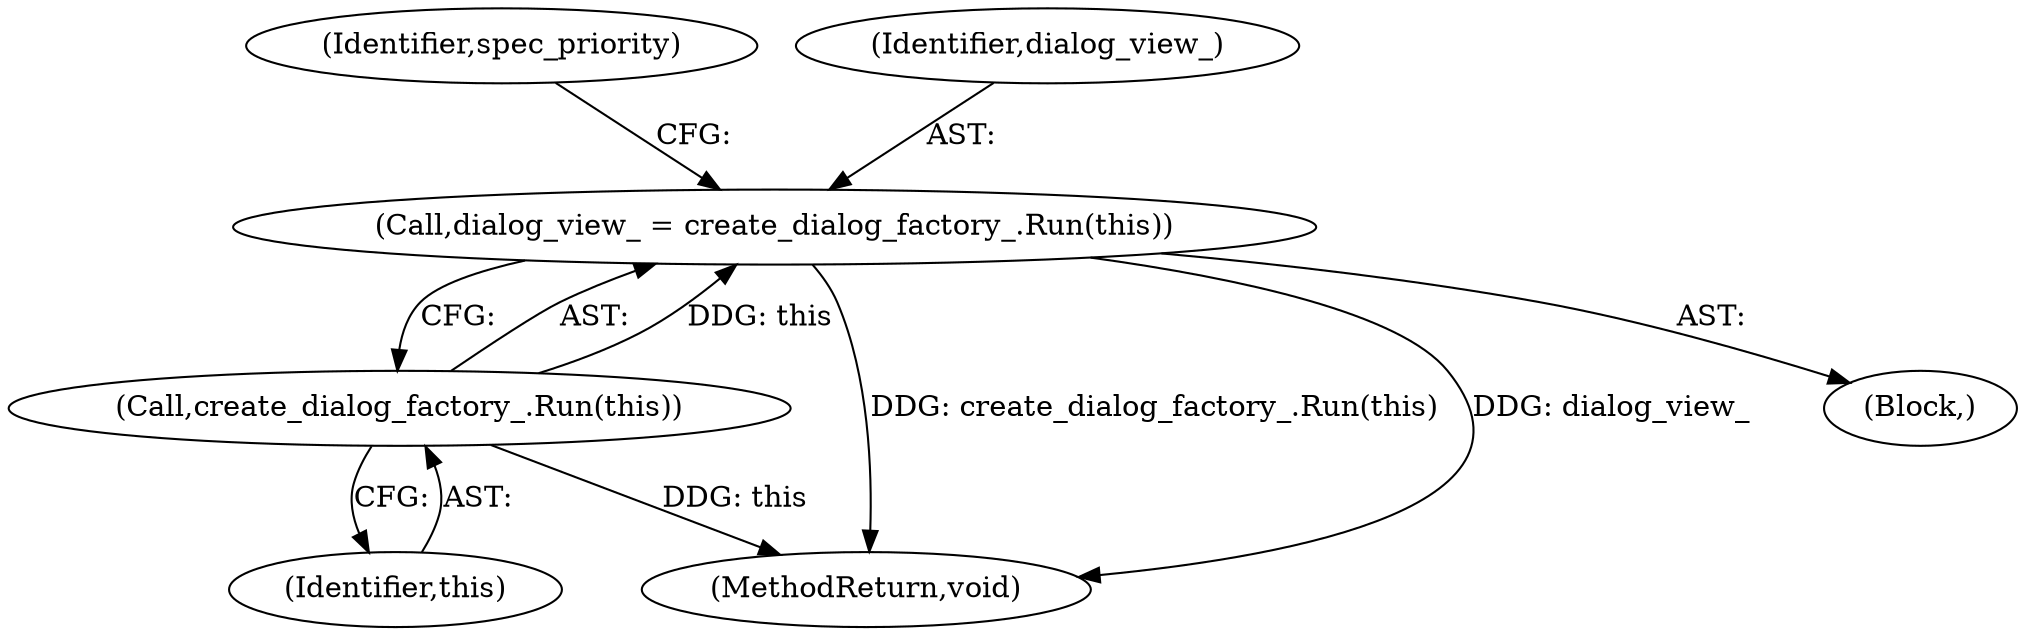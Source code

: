 digraph "1_Chrome_961d0cda4cfc3bcf04aa48ccc32772d63af12d9b_10@API" {
"1000106" [label="(Call,dialog_view_ = create_dialog_factory_.Run(this))"];
"1000108" [label="(Call,create_dialog_factory_.Run(this))"];
"1000108" [label="(Call,create_dialog_factory_.Run(this))"];
"1000142" [label="(MethodReturn,void)"];
"1000112" [label="(Identifier,spec_priority)"];
"1000101" [label="(Block,)"];
"1000109" [label="(Identifier,this)"];
"1000107" [label="(Identifier,dialog_view_)"];
"1000106" [label="(Call,dialog_view_ = create_dialog_factory_.Run(this))"];
"1000106" -> "1000101"  [label="AST: "];
"1000106" -> "1000108"  [label="CFG: "];
"1000107" -> "1000106"  [label="AST: "];
"1000108" -> "1000106"  [label="AST: "];
"1000112" -> "1000106"  [label="CFG: "];
"1000106" -> "1000142"  [label="DDG: create_dialog_factory_.Run(this)"];
"1000106" -> "1000142"  [label="DDG: dialog_view_"];
"1000108" -> "1000106"  [label="DDG: this"];
"1000108" -> "1000109"  [label="CFG: "];
"1000109" -> "1000108"  [label="AST: "];
"1000108" -> "1000142"  [label="DDG: this"];
}
